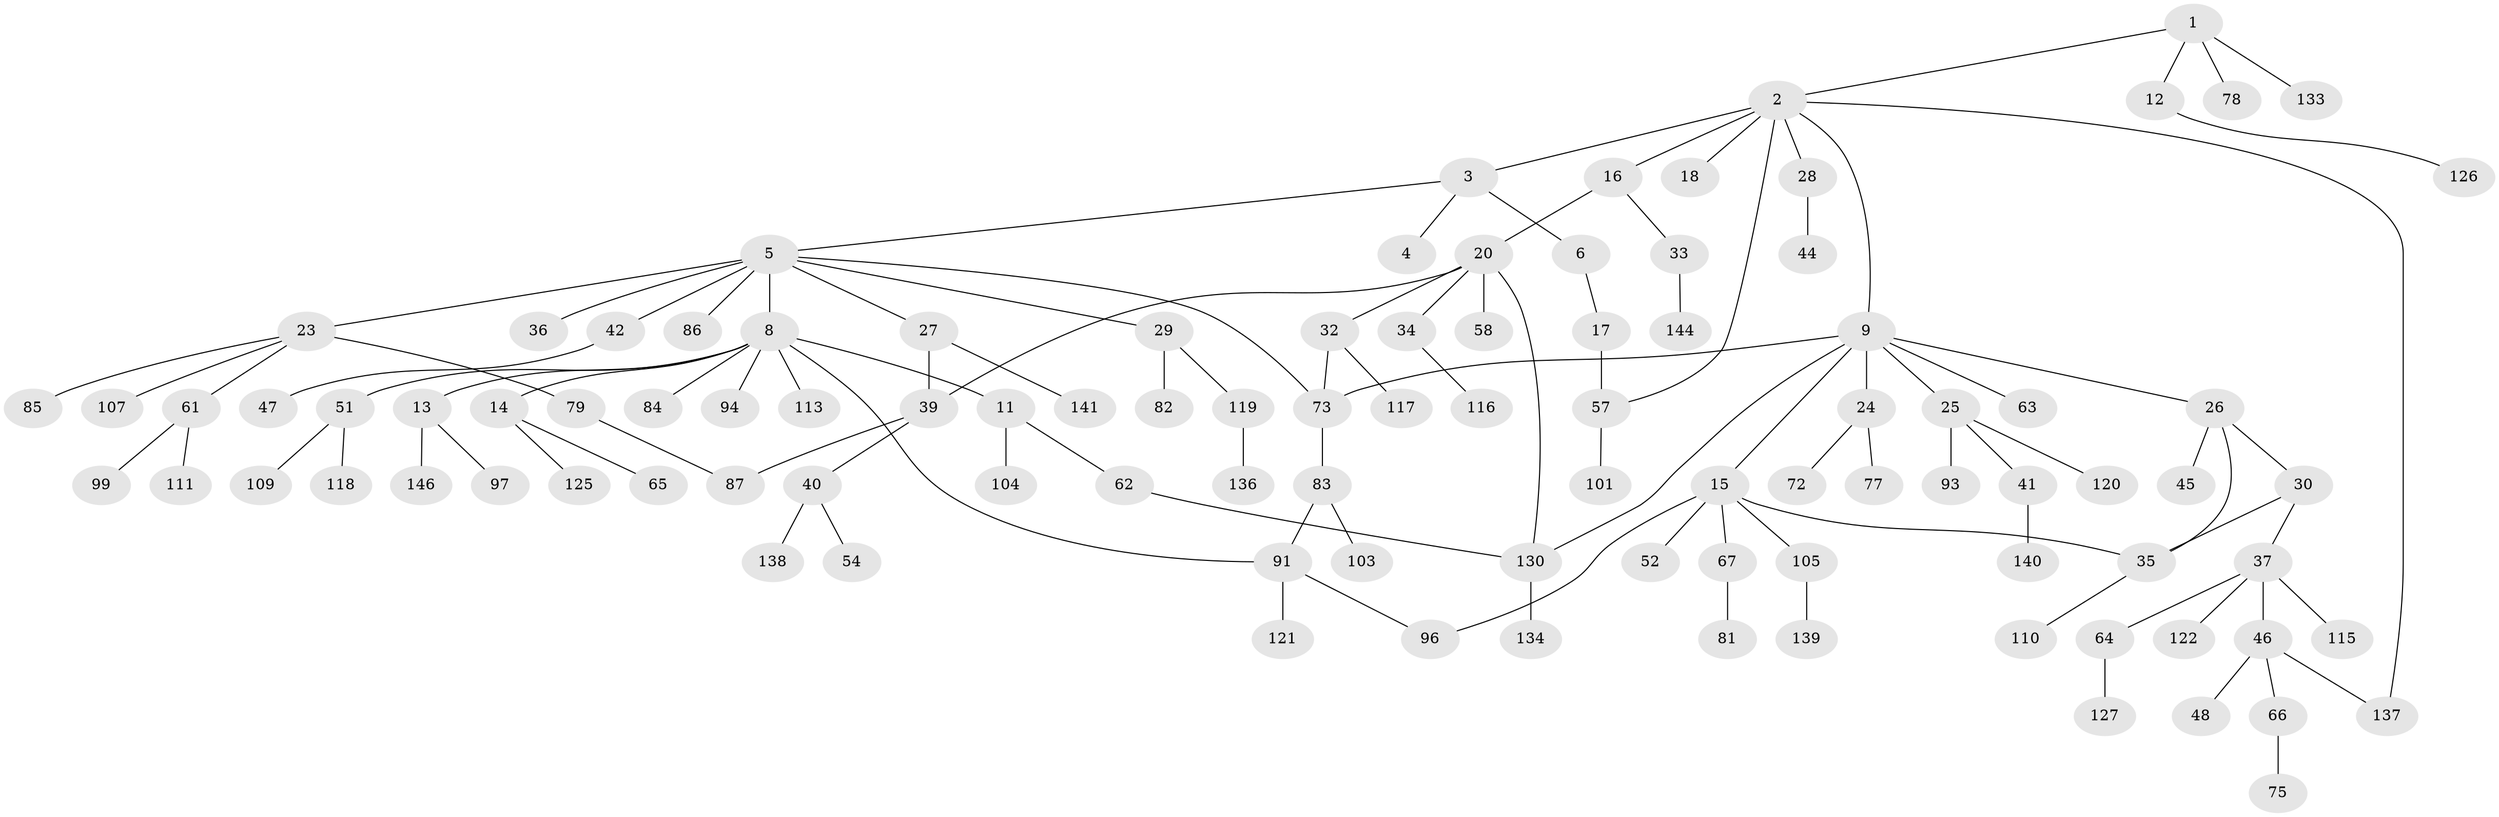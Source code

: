 // original degree distribution, {3: 0.20270270270270271, 8: 0.006756756756756757, 5: 0.033783783783783786, 1: 0.4391891891891892, 7: 0.013513513513513514, 2: 0.21621621621621623, 6: 0.006756756756756757, 4: 0.08108108108108109}
// Generated by graph-tools (version 1.1) at 2025/41/03/06/25 10:41:30]
// undirected, 102 vertices, 113 edges
graph export_dot {
graph [start="1"]
  node [color=gray90,style=filled];
  1 [super="+74"];
  2 [super="+7"];
  3 [super="+95"];
  4;
  5 [super="+21"];
  6 [super="+88"];
  8 [super="+43"];
  9 [super="+10"];
  11 [super="+59"];
  12 [super="+38"];
  13 [super="+49"];
  14 [super="+19"];
  15 [super="+50"];
  16;
  17;
  18;
  20 [super="+22"];
  23 [super="+60"];
  24 [super="+56"];
  25 [super="+53"];
  26 [super="+31"];
  27;
  28;
  29 [super="+80"];
  30 [super="+76"];
  32;
  33 [super="+102"];
  34 [super="+69"];
  35;
  36;
  37 [super="+106"];
  39 [super="+123"];
  40 [super="+55"];
  41 [super="+124"];
  42 [super="+71"];
  44;
  45;
  46 [super="+68"];
  47;
  48;
  51 [super="+90"];
  52;
  54;
  57 [super="+100"];
  58 [super="+145"];
  61 [super="+112"];
  62 [super="+128"];
  63;
  64 [super="+70"];
  65;
  66 [super="+98"];
  67 [super="+131"];
  72 [super="+132"];
  73 [super="+114"];
  75;
  77 [super="+148"];
  78;
  79 [super="+92"];
  81;
  82;
  83 [super="+89"];
  84;
  85;
  86 [super="+108"];
  87;
  91 [super="+147"];
  93;
  94;
  96;
  97;
  99;
  101;
  103;
  104;
  105;
  107;
  109;
  110;
  111;
  113;
  115;
  116;
  117 [super="+143"];
  118;
  119;
  120 [super="+129"];
  121;
  122;
  125;
  126;
  127 [super="+135"];
  130 [super="+142"];
  133;
  134;
  136;
  137;
  138;
  139;
  140;
  141;
  144;
  146;
  1 -- 2;
  1 -- 12;
  1 -- 133;
  1 -- 78;
  2 -- 3;
  2 -- 9;
  2 -- 16;
  2 -- 28;
  2 -- 57;
  2 -- 137;
  2 -- 18;
  3 -- 4;
  3 -- 5;
  3 -- 6;
  5 -- 8;
  5 -- 27;
  5 -- 29;
  5 -- 42;
  5 -- 86;
  5 -- 73;
  5 -- 36;
  5 -- 23;
  6 -- 17;
  8 -- 11;
  8 -- 13;
  8 -- 14;
  8 -- 94;
  8 -- 113;
  8 -- 51;
  8 -- 84;
  8 -- 91;
  9 -- 15;
  9 -- 24;
  9 -- 25;
  9 -- 73;
  9 -- 26;
  9 -- 63;
  9 -- 130;
  11 -- 104;
  11 -- 62;
  12 -- 126;
  13 -- 97;
  13 -- 146;
  14 -- 125;
  14 -- 65;
  15 -- 52;
  15 -- 67;
  15 -- 96;
  15 -- 105;
  15 -- 35;
  16 -- 20;
  16 -- 33;
  17 -- 57;
  20 -- 34;
  20 -- 58;
  20 -- 130;
  20 -- 32;
  20 -- 39;
  23 -- 61;
  23 -- 79 [weight=2];
  23 -- 107;
  23 -- 85;
  24 -- 72;
  24 -- 77;
  25 -- 41;
  25 -- 120;
  25 -- 93;
  26 -- 30;
  26 -- 35;
  26 -- 45;
  27 -- 39;
  27 -- 141;
  28 -- 44;
  29 -- 119;
  29 -- 82;
  30 -- 37;
  30 -- 35;
  32 -- 117;
  32 -- 73;
  33 -- 144;
  34 -- 116;
  35 -- 110;
  37 -- 46;
  37 -- 64;
  37 -- 122;
  37 -- 115;
  39 -- 40;
  39 -- 87;
  40 -- 54;
  40 -- 138;
  41 -- 140;
  42 -- 47;
  46 -- 48;
  46 -- 66;
  46 -- 137;
  51 -- 109;
  51 -- 118;
  57 -- 101;
  61 -- 99;
  61 -- 111;
  62 -- 130;
  64 -- 127;
  66 -- 75;
  67 -- 81;
  73 -- 83;
  79 -- 87;
  83 -- 103;
  83 -- 91;
  91 -- 121;
  91 -- 96;
  105 -- 139;
  119 -- 136;
  130 -- 134;
}

